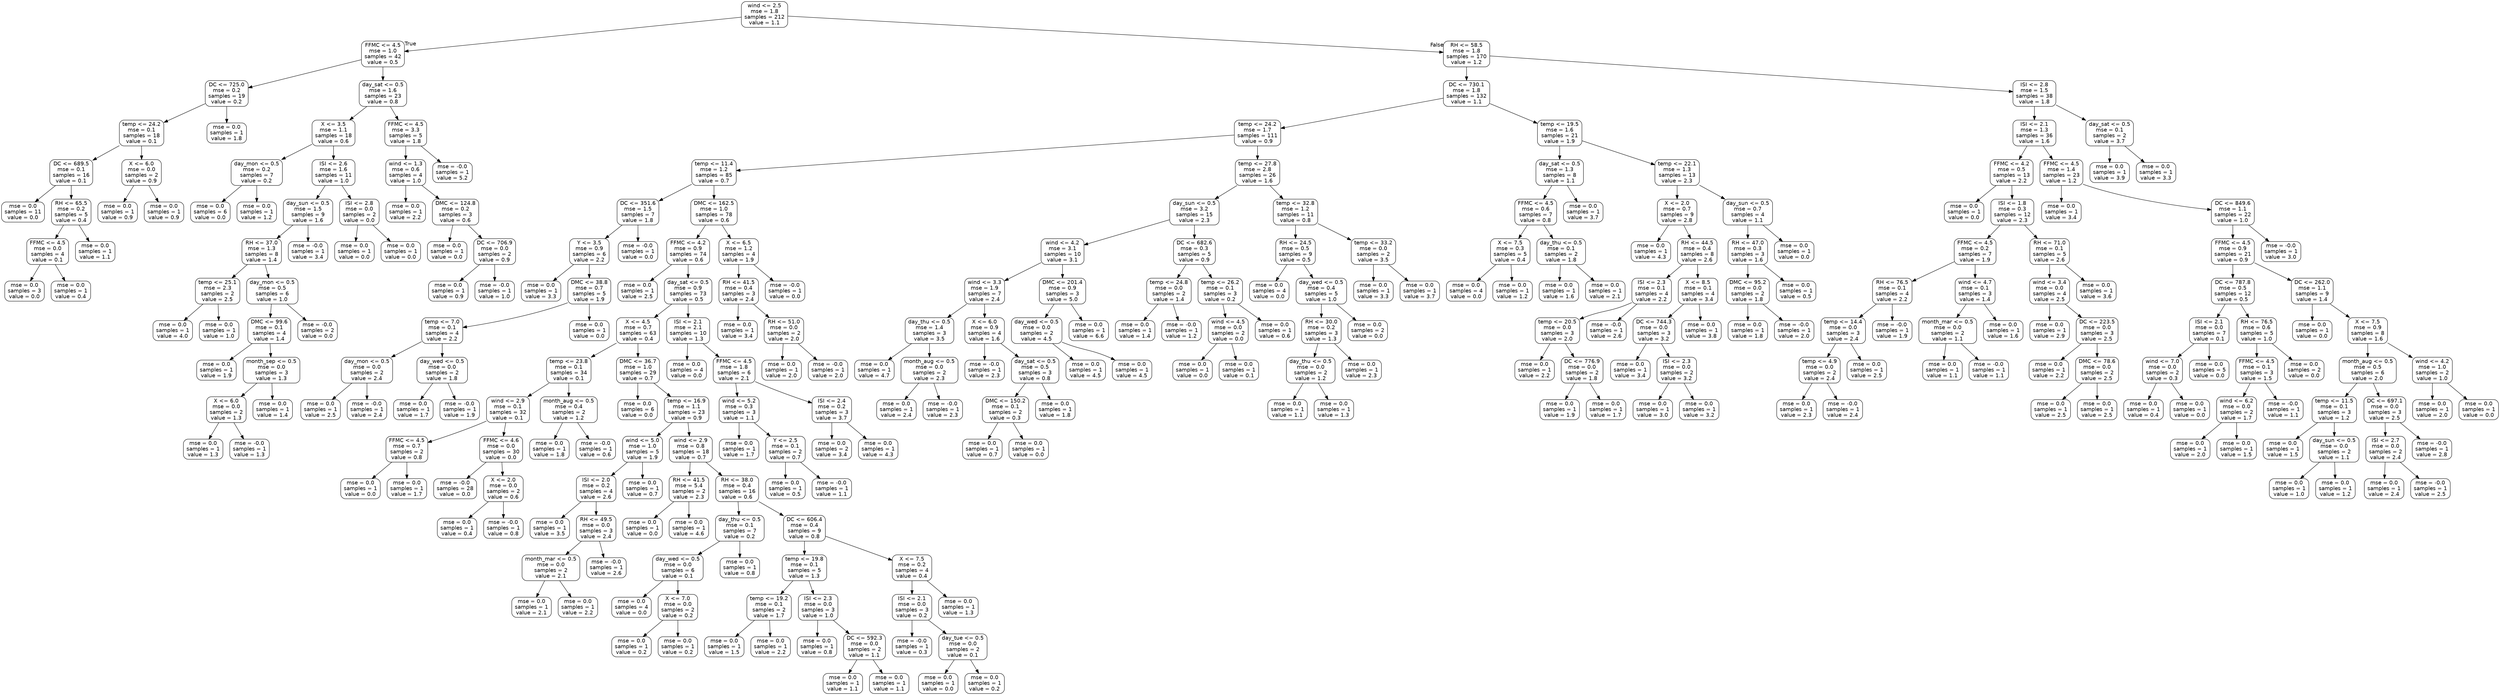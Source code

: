 digraph Tree {
node [shape=box, style="rounded", color="black", fontname=helvetica] ;
edge [fontname=helvetica] ;
0 [label="wind <= 2.5\nmse = 1.8\nsamples = 212\nvalue = 1.1"] ;
1 [label="FFMC <= 4.5\nmse = 1.0\nsamples = 42\nvalue = 0.5"] ;
0 -> 1 [labeldistance=2.5, labelangle=45, headlabel="True"] ;
2 [label="DC <= 725.0\nmse = 0.2\nsamples = 19\nvalue = 0.2"] ;
1 -> 2 ;
3 [label="temp <= 24.2\nmse = 0.1\nsamples = 18\nvalue = 0.1"] ;
2 -> 3 ;
4 [label="DC <= 689.5\nmse = 0.1\nsamples = 16\nvalue = 0.1"] ;
3 -> 4 ;
5 [label="mse = 0.0\nsamples = 11\nvalue = 0.0"] ;
4 -> 5 ;
6 [label="RH <= 65.5\nmse = 0.2\nsamples = 5\nvalue = 0.4"] ;
4 -> 6 ;
7 [label="FFMC <= 4.5\nmse = 0.0\nsamples = 4\nvalue = 0.1"] ;
6 -> 7 ;
8 [label="mse = 0.0\nsamples = 3\nvalue = 0.0"] ;
7 -> 8 ;
9 [label="mse = 0.0\nsamples = 1\nvalue = 0.4"] ;
7 -> 9 ;
10 [label="mse = 0.0\nsamples = 1\nvalue = 1.1"] ;
6 -> 10 ;
11 [label="X <= 6.0\nmse = 0.0\nsamples = 2\nvalue = 0.9"] ;
3 -> 11 ;
12 [label="mse = 0.0\nsamples = 1\nvalue = 0.9"] ;
11 -> 12 ;
13 [label="mse = 0.0\nsamples = 1\nvalue = 0.9"] ;
11 -> 13 ;
14 [label="mse = 0.0\nsamples = 1\nvalue = 1.8"] ;
2 -> 14 ;
15 [label="day_sat <= 0.5\nmse = 1.6\nsamples = 23\nvalue = 0.8"] ;
1 -> 15 ;
16 [label="X <= 3.5\nmse = 1.1\nsamples = 18\nvalue = 0.6"] ;
15 -> 16 ;
17 [label="day_mon <= 0.5\nmse = 0.2\nsamples = 7\nvalue = 0.2"] ;
16 -> 17 ;
18 [label="mse = 0.0\nsamples = 6\nvalue = 0.0"] ;
17 -> 18 ;
19 [label="mse = 0.0\nsamples = 1\nvalue = 1.2"] ;
17 -> 19 ;
20 [label="ISI <= 2.6\nmse = 1.6\nsamples = 11\nvalue = 1.0"] ;
16 -> 20 ;
21 [label="day_sun <= 0.5\nmse = 1.5\nsamples = 9\nvalue = 1.6"] ;
20 -> 21 ;
22 [label="RH <= 37.0\nmse = 1.3\nsamples = 8\nvalue = 1.4"] ;
21 -> 22 ;
23 [label="temp <= 25.1\nmse = 2.3\nsamples = 2\nvalue = 2.5"] ;
22 -> 23 ;
24 [label="mse = 0.0\nsamples = 1\nvalue = 4.0"] ;
23 -> 24 ;
25 [label="mse = 0.0\nsamples = 1\nvalue = 1.0"] ;
23 -> 25 ;
26 [label="day_mon <= 0.5\nmse = 0.5\nsamples = 6\nvalue = 1.0"] ;
22 -> 26 ;
27 [label="DMC <= 99.6\nmse = 0.1\nsamples = 4\nvalue = 1.4"] ;
26 -> 27 ;
28 [label="mse = 0.0\nsamples = 1\nvalue = 1.9"] ;
27 -> 28 ;
29 [label="month_sep <= 0.5\nmse = 0.0\nsamples = 3\nvalue = 1.3"] ;
27 -> 29 ;
30 [label="X <= 6.0\nmse = 0.0\nsamples = 2\nvalue = 1.3"] ;
29 -> 30 ;
31 [label="mse = 0.0\nsamples = 1\nvalue = 1.3"] ;
30 -> 31 ;
32 [label="mse = -0.0\nsamples = 1\nvalue = 1.3"] ;
30 -> 32 ;
33 [label="mse = 0.0\nsamples = 1\nvalue = 1.4"] ;
29 -> 33 ;
34 [label="mse = -0.0\nsamples = 2\nvalue = 0.0"] ;
26 -> 34 ;
35 [label="mse = -0.0\nsamples = 1\nvalue = 3.4"] ;
21 -> 35 ;
36 [label="ISI <= 2.8\nmse = 0.0\nsamples = 2\nvalue = 0.0"] ;
20 -> 36 ;
37 [label="mse = 0.0\nsamples = 1\nvalue = 0.0"] ;
36 -> 37 ;
38 [label="mse = 0.0\nsamples = 1\nvalue = 0.0"] ;
36 -> 38 ;
39 [label="FFMC <= 4.5\nmse = 3.3\nsamples = 5\nvalue = 1.8"] ;
15 -> 39 ;
40 [label="wind <= 1.3\nmse = 0.6\nsamples = 4\nvalue = 1.0"] ;
39 -> 40 ;
41 [label="mse = 0.0\nsamples = 1\nvalue = 2.2"] ;
40 -> 41 ;
42 [label="DMC <= 124.8\nmse = 0.2\nsamples = 3\nvalue = 0.6"] ;
40 -> 42 ;
43 [label="mse = 0.0\nsamples = 1\nvalue = 0.0"] ;
42 -> 43 ;
44 [label="DC <= 706.9\nmse = 0.0\nsamples = 2\nvalue = 0.9"] ;
42 -> 44 ;
45 [label="mse = 0.0\nsamples = 1\nvalue = 0.9"] ;
44 -> 45 ;
46 [label="mse = -0.0\nsamples = 1\nvalue = 1.0"] ;
44 -> 46 ;
47 [label="mse = -0.0\nsamples = 1\nvalue = 5.2"] ;
39 -> 47 ;
48 [label="RH <= 58.5\nmse = 1.8\nsamples = 170\nvalue = 1.2"] ;
0 -> 48 [labeldistance=2.5, labelangle=-45, headlabel="False"] ;
49 [label="DC <= 730.1\nmse = 1.8\nsamples = 132\nvalue = 1.1"] ;
48 -> 49 ;
50 [label="temp <= 24.2\nmse = 1.7\nsamples = 111\nvalue = 0.9"] ;
49 -> 50 ;
51 [label="temp <= 11.4\nmse = 1.2\nsamples = 85\nvalue = 0.7"] ;
50 -> 51 ;
52 [label="DC <= 351.6\nmse = 1.5\nsamples = 7\nvalue = 1.8"] ;
51 -> 52 ;
53 [label="Y <= 3.5\nmse = 0.9\nsamples = 6\nvalue = 2.2"] ;
52 -> 53 ;
54 [label="mse = 0.0\nsamples = 1\nvalue = 3.3"] ;
53 -> 54 ;
55 [label="DMC <= 38.8\nmse = 0.7\nsamples = 5\nvalue = 1.9"] ;
53 -> 55 ;
56 [label="temp <= 7.0\nmse = 0.1\nsamples = 4\nvalue = 2.2"] ;
55 -> 56 ;
57 [label="day_mon <= 0.5\nmse = 0.0\nsamples = 2\nvalue = 2.4"] ;
56 -> 57 ;
58 [label="mse = 0.0\nsamples = 1\nvalue = 2.5"] ;
57 -> 58 ;
59 [label="mse = -0.0\nsamples = 1\nvalue = 2.4"] ;
57 -> 59 ;
60 [label="day_wed <= 0.5\nmse = 0.0\nsamples = 2\nvalue = 1.8"] ;
56 -> 60 ;
61 [label="mse = 0.0\nsamples = 1\nvalue = 1.7"] ;
60 -> 61 ;
62 [label="mse = -0.0\nsamples = 1\nvalue = 1.9"] ;
60 -> 62 ;
63 [label="mse = 0.0\nsamples = 1\nvalue = 0.0"] ;
55 -> 63 ;
64 [label="mse = -0.0\nsamples = 1\nvalue = 0.0"] ;
52 -> 64 ;
65 [label="DMC <= 162.5\nmse = 1.0\nsamples = 78\nvalue = 0.6"] ;
51 -> 65 ;
66 [label="FFMC <= 4.2\nmse = 0.9\nsamples = 74\nvalue = 0.6"] ;
65 -> 66 ;
67 [label="mse = 0.0\nsamples = 1\nvalue = 2.5"] ;
66 -> 67 ;
68 [label="day_sat <= 0.5\nmse = 0.9\nsamples = 73\nvalue = 0.5"] ;
66 -> 68 ;
69 [label="X <= 4.5\nmse = 0.7\nsamples = 63\nvalue = 0.4"] ;
68 -> 69 ;
70 [label="temp <= 23.8\nmse = 0.1\nsamples = 34\nvalue = 0.1"] ;
69 -> 70 ;
71 [label="wind <= 2.9\nmse = 0.1\nsamples = 32\nvalue = 0.1"] ;
70 -> 71 ;
72 [label="FFMC <= 4.5\nmse = 0.7\nsamples = 2\nvalue = 0.8"] ;
71 -> 72 ;
73 [label="mse = 0.0\nsamples = 1\nvalue = 0.0"] ;
72 -> 73 ;
74 [label="mse = 0.0\nsamples = 1\nvalue = 1.7"] ;
72 -> 74 ;
75 [label="FFMC <= 4.6\nmse = 0.0\nsamples = 30\nvalue = 0.0"] ;
71 -> 75 ;
76 [label="mse = -0.0\nsamples = 28\nvalue = 0.0"] ;
75 -> 76 ;
77 [label="X <= 2.0\nmse = 0.0\nsamples = 2\nvalue = 0.6"] ;
75 -> 77 ;
78 [label="mse = 0.0\nsamples = 1\nvalue = 0.4"] ;
77 -> 78 ;
79 [label="mse = -0.0\nsamples = 1\nvalue = 0.8"] ;
77 -> 79 ;
80 [label="month_aug <= 0.5\nmse = 0.4\nsamples = 2\nvalue = 1.2"] ;
70 -> 80 ;
81 [label="mse = 0.0\nsamples = 1\nvalue = 1.8"] ;
80 -> 81 ;
82 [label="mse = -0.0\nsamples = 1\nvalue = 0.6"] ;
80 -> 82 ;
83 [label="DMC <= 36.7\nmse = 1.0\nsamples = 29\nvalue = 0.7"] ;
69 -> 83 ;
84 [label="mse = 0.0\nsamples = 6\nvalue = 0.0"] ;
83 -> 84 ;
85 [label="temp <= 16.9\nmse = 1.1\nsamples = 23\nvalue = 0.9"] ;
83 -> 85 ;
86 [label="wind <= 5.0\nmse = 1.0\nsamples = 5\nvalue = 1.9"] ;
85 -> 86 ;
87 [label="ISI <= 2.0\nmse = 0.2\nsamples = 4\nvalue = 2.6"] ;
86 -> 87 ;
88 [label="mse = 0.0\nsamples = 1\nvalue = 3.5"] ;
87 -> 88 ;
89 [label="RH <= 49.5\nmse = 0.0\nsamples = 3\nvalue = 2.4"] ;
87 -> 89 ;
90 [label="month_mar <= 0.5\nmse = 0.0\nsamples = 2\nvalue = 2.1"] ;
89 -> 90 ;
91 [label="mse = 0.0\nsamples = 1\nvalue = 2.1"] ;
90 -> 91 ;
92 [label="mse = 0.0\nsamples = 1\nvalue = 2.2"] ;
90 -> 92 ;
93 [label="mse = -0.0\nsamples = 1\nvalue = 2.6"] ;
89 -> 93 ;
94 [label="mse = 0.0\nsamples = 1\nvalue = 0.7"] ;
86 -> 94 ;
95 [label="wind <= 2.9\nmse = 0.8\nsamples = 18\nvalue = 0.7"] ;
85 -> 95 ;
96 [label="RH <= 41.5\nmse = 5.4\nsamples = 2\nvalue = 2.3"] ;
95 -> 96 ;
97 [label="mse = 0.0\nsamples = 1\nvalue = 0.0"] ;
96 -> 97 ;
98 [label="mse = 0.0\nsamples = 1\nvalue = 4.6"] ;
96 -> 98 ;
99 [label="RH <= 38.0\nmse = 0.4\nsamples = 16\nvalue = 0.6"] ;
95 -> 99 ;
100 [label="day_thu <= 0.5\nmse = 0.1\nsamples = 7\nvalue = 0.2"] ;
99 -> 100 ;
101 [label="day_wed <= 0.5\nmse = 0.0\nsamples = 6\nvalue = 0.1"] ;
100 -> 101 ;
102 [label="mse = 0.0\nsamples = 4\nvalue = 0.0"] ;
101 -> 102 ;
103 [label="X <= 7.0\nmse = 0.0\nsamples = 2\nvalue = 0.2"] ;
101 -> 103 ;
104 [label="mse = 0.0\nsamples = 1\nvalue = 0.2"] ;
103 -> 104 ;
105 [label="mse = 0.0\nsamples = 1\nvalue = 0.2"] ;
103 -> 105 ;
106 [label="mse = 0.0\nsamples = 1\nvalue = 0.8"] ;
100 -> 106 ;
107 [label="DC <= 606.4\nmse = 0.4\nsamples = 9\nvalue = 0.8"] ;
99 -> 107 ;
108 [label="temp <= 19.8\nmse = 0.1\nsamples = 5\nvalue = 1.3"] ;
107 -> 108 ;
109 [label="temp <= 19.2\nmse = 0.1\nsamples = 2\nvalue = 1.7"] ;
108 -> 109 ;
110 [label="mse = 0.0\nsamples = 1\nvalue = 1.5"] ;
109 -> 110 ;
111 [label="mse = 0.0\nsamples = 1\nvalue = 2.2"] ;
109 -> 111 ;
112 [label="ISI <= 2.3\nmse = 0.0\nsamples = 3\nvalue = 1.0"] ;
108 -> 112 ;
113 [label="mse = 0.0\nsamples = 1\nvalue = 0.8"] ;
112 -> 113 ;
114 [label="DC <= 592.3\nmse = 0.0\nsamples = 2\nvalue = 1.1"] ;
112 -> 114 ;
115 [label="mse = 0.0\nsamples = 1\nvalue = 1.1"] ;
114 -> 115 ;
116 [label="mse = 0.0\nsamples = 1\nvalue = 1.1"] ;
114 -> 116 ;
117 [label="X <= 7.5\nmse = 0.2\nsamples = 4\nvalue = 0.4"] ;
107 -> 117 ;
118 [label="ISI <= 2.1\nmse = 0.0\nsamples = 3\nvalue = 0.2"] ;
117 -> 118 ;
119 [label="mse = -0.0\nsamples = 1\nvalue = 0.3"] ;
118 -> 119 ;
120 [label="day_tue <= 0.5\nmse = 0.0\nsamples = 2\nvalue = 0.1"] ;
118 -> 120 ;
121 [label="mse = 0.0\nsamples = 1\nvalue = 0.0"] ;
120 -> 121 ;
122 [label="mse = 0.0\nsamples = 1\nvalue = 0.2"] ;
120 -> 122 ;
123 [label="mse = 0.0\nsamples = 1\nvalue = 1.3"] ;
117 -> 123 ;
124 [label="ISI <= 2.1\nmse = 2.1\nsamples = 10\nvalue = 1.3"] ;
68 -> 124 ;
125 [label="mse = 0.0\nsamples = 4\nvalue = 0.0"] ;
124 -> 125 ;
126 [label="FFMC <= 4.5\nmse = 1.8\nsamples = 6\nvalue = 2.1"] ;
124 -> 126 ;
127 [label="wind <= 5.2\nmse = 0.3\nsamples = 3\nvalue = 1.1"] ;
126 -> 127 ;
128 [label="mse = 0.0\nsamples = 1\nvalue = 1.7"] ;
127 -> 128 ;
129 [label="Y <= 2.5\nmse = 0.1\nsamples = 2\nvalue = 0.7"] ;
127 -> 129 ;
130 [label="mse = 0.0\nsamples = 1\nvalue = 0.5"] ;
129 -> 130 ;
131 [label="mse = -0.0\nsamples = 1\nvalue = 1.1"] ;
129 -> 131 ;
132 [label="ISI <= 2.4\nmse = 0.2\nsamples = 3\nvalue = 3.7"] ;
126 -> 132 ;
133 [label="mse = 0.0\nsamples = 2\nvalue = 3.4"] ;
132 -> 133 ;
134 [label="mse = 0.0\nsamples = 1\nvalue = 4.3"] ;
132 -> 134 ;
135 [label="X <= 6.5\nmse = 1.2\nsamples = 4\nvalue = 1.9"] ;
65 -> 135 ;
136 [label="RH <= 41.5\nmse = 0.4\nsamples = 3\nvalue = 2.4"] ;
135 -> 136 ;
137 [label="mse = 0.0\nsamples = 1\nvalue = 3.4"] ;
136 -> 137 ;
138 [label="RH <= 51.0\nmse = 0.0\nsamples = 2\nvalue = 2.0"] ;
136 -> 138 ;
139 [label="mse = 0.0\nsamples = 1\nvalue = 2.0"] ;
138 -> 139 ;
140 [label="mse = -0.0\nsamples = 1\nvalue = 2.0"] ;
138 -> 140 ;
141 [label="mse = -0.0\nsamples = 1\nvalue = 0.0"] ;
135 -> 141 ;
142 [label="temp <= 27.8\nmse = 2.8\nsamples = 26\nvalue = 1.6"] ;
50 -> 142 ;
143 [label="day_sun <= 0.5\nmse = 3.2\nsamples = 15\nvalue = 2.3"] ;
142 -> 143 ;
144 [label="wind <= 4.2\nmse = 3.1\nsamples = 10\nvalue = 3.1"] ;
143 -> 144 ;
145 [label="wind <= 3.3\nmse = 1.9\nsamples = 7\nvalue = 2.4"] ;
144 -> 145 ;
146 [label="day_thu <= 0.5\nmse = 1.4\nsamples = 3\nvalue = 3.5"] ;
145 -> 146 ;
147 [label="mse = 0.0\nsamples = 1\nvalue = 4.7"] ;
146 -> 147 ;
148 [label="month_aug <= 0.5\nmse = 0.0\nsamples = 2\nvalue = 2.3"] ;
146 -> 148 ;
149 [label="mse = 0.0\nsamples = 1\nvalue = 2.4"] ;
148 -> 149 ;
150 [label="mse = -0.0\nsamples = 1\nvalue = 2.3"] ;
148 -> 150 ;
151 [label="X <= 6.0\nmse = 0.9\nsamples = 4\nvalue = 1.6"] ;
145 -> 151 ;
152 [label="mse = -0.0\nsamples = 1\nvalue = 2.3"] ;
151 -> 152 ;
153 [label="day_sat <= 0.5\nmse = 0.5\nsamples = 3\nvalue = 0.8"] ;
151 -> 153 ;
154 [label="DMC <= 150.2\nmse = 0.1\nsamples = 2\nvalue = 0.3"] ;
153 -> 154 ;
155 [label="mse = 0.0\nsamples = 1\nvalue = 0.7"] ;
154 -> 155 ;
156 [label="mse = 0.0\nsamples = 1\nvalue = 0.0"] ;
154 -> 156 ;
157 [label="mse = 0.0\nsamples = 1\nvalue = 1.8"] ;
153 -> 157 ;
158 [label="DMC <= 201.4\nmse = 0.9\nsamples = 3\nvalue = 5.0"] ;
144 -> 158 ;
159 [label="day_wed <= 0.5\nmse = 0.0\nsamples = 2\nvalue = 4.5"] ;
158 -> 159 ;
160 [label="mse = 0.0\nsamples = 1\nvalue = 4.5"] ;
159 -> 160 ;
161 [label="mse = 0.0\nsamples = 1\nvalue = 4.5"] ;
159 -> 161 ;
162 [label="mse = 0.0\nsamples = 1\nvalue = 6.6"] ;
158 -> 162 ;
163 [label="DC <= 682.6\nmse = 0.3\nsamples = 5\nvalue = 0.9"] ;
143 -> 163 ;
164 [label="temp <= 24.8\nmse = 0.0\nsamples = 2\nvalue = 1.4"] ;
163 -> 164 ;
165 [label="mse = 0.0\nsamples = 1\nvalue = 1.4"] ;
164 -> 165 ;
166 [label="mse = -0.0\nsamples = 1\nvalue = 1.2"] ;
164 -> 166 ;
167 [label="temp <= 26.2\nmse = 0.1\nsamples = 3\nvalue = 0.2"] ;
163 -> 167 ;
168 [label="wind <= 4.5\nmse = 0.0\nsamples = 2\nvalue = 0.0"] ;
167 -> 168 ;
169 [label="mse = 0.0\nsamples = 1\nvalue = 0.0"] ;
168 -> 169 ;
170 [label="mse = 0.0\nsamples = 1\nvalue = 0.1"] ;
168 -> 170 ;
171 [label="mse = 0.0\nsamples = 1\nvalue = 0.6"] ;
167 -> 171 ;
172 [label="temp <= 32.8\nmse = 1.2\nsamples = 11\nvalue = 0.8"] ;
142 -> 172 ;
173 [label="RH <= 24.5\nmse = 0.5\nsamples = 9\nvalue = 0.5"] ;
172 -> 173 ;
174 [label="mse = 0.0\nsamples = 4\nvalue = 0.0"] ;
173 -> 174 ;
175 [label="day_wed <= 0.5\nmse = 0.4\nsamples = 5\nvalue = 1.0"] ;
173 -> 175 ;
176 [label="RH <= 30.0\nmse = 0.2\nsamples = 3\nvalue = 1.3"] ;
175 -> 176 ;
177 [label="day_thu <= 0.5\nmse = 0.0\nsamples = 2\nvalue = 1.2"] ;
176 -> 177 ;
178 [label="mse = 0.0\nsamples = 1\nvalue = 1.1"] ;
177 -> 178 ;
179 [label="mse = 0.0\nsamples = 1\nvalue = 1.3"] ;
177 -> 179 ;
180 [label="mse = 0.0\nsamples = 1\nvalue = 2.3"] ;
176 -> 180 ;
181 [label="mse = 0.0\nsamples = 2\nvalue = 0.0"] ;
175 -> 181 ;
182 [label="temp <= 33.2\nmse = 0.0\nsamples = 2\nvalue = 3.5"] ;
172 -> 182 ;
183 [label="mse = 0.0\nsamples = 1\nvalue = 3.3"] ;
182 -> 183 ;
184 [label="mse = 0.0\nsamples = 1\nvalue = 3.7"] ;
182 -> 184 ;
185 [label="temp <= 19.5\nmse = 1.6\nsamples = 21\nvalue = 1.9"] ;
49 -> 185 ;
186 [label="day_sat <= 0.5\nmse = 1.3\nsamples = 8\nvalue = 1.1"] ;
185 -> 186 ;
187 [label="FFMC <= 4.5\nmse = 0.6\nsamples = 7\nvalue = 0.8"] ;
186 -> 187 ;
188 [label="X <= 7.5\nmse = 0.3\nsamples = 5\nvalue = 0.4"] ;
187 -> 188 ;
189 [label="mse = 0.0\nsamples = 4\nvalue = 0.0"] ;
188 -> 189 ;
190 [label="mse = 0.0\nsamples = 1\nvalue = 1.2"] ;
188 -> 190 ;
191 [label="day_thu <= 0.5\nmse = 0.1\nsamples = 2\nvalue = 1.8"] ;
187 -> 191 ;
192 [label="mse = 0.0\nsamples = 1\nvalue = 1.6"] ;
191 -> 192 ;
193 [label="mse = 0.0\nsamples = 1\nvalue = 2.1"] ;
191 -> 193 ;
194 [label="mse = 0.0\nsamples = 1\nvalue = 3.7"] ;
186 -> 194 ;
195 [label="temp <= 22.1\nmse = 1.3\nsamples = 13\nvalue = 2.3"] ;
185 -> 195 ;
196 [label="X <= 2.0\nmse = 0.7\nsamples = 9\nvalue = 2.8"] ;
195 -> 196 ;
197 [label="mse = 0.0\nsamples = 1\nvalue = 4.3"] ;
196 -> 197 ;
198 [label="RH <= 44.5\nmse = 0.4\nsamples = 8\nvalue = 2.6"] ;
196 -> 198 ;
199 [label="ISI <= 2.3\nmse = 0.1\nsamples = 4\nvalue = 2.2"] ;
198 -> 199 ;
200 [label="temp <= 20.5\nmse = 0.0\nsamples = 3\nvalue = 2.0"] ;
199 -> 200 ;
201 [label="mse = 0.0\nsamples = 1\nvalue = 2.2"] ;
200 -> 201 ;
202 [label="DC <= 776.9\nmse = 0.0\nsamples = 2\nvalue = 1.8"] ;
200 -> 202 ;
203 [label="mse = 0.0\nsamples = 1\nvalue = 1.9"] ;
202 -> 203 ;
204 [label="mse = 0.0\nsamples = 1\nvalue = 1.7"] ;
202 -> 204 ;
205 [label="mse = -0.0\nsamples = 1\nvalue = 2.6"] ;
199 -> 205 ;
206 [label="X <= 8.5\nmse = 0.1\nsamples = 4\nvalue = 3.4"] ;
198 -> 206 ;
207 [label="DC <= 744.3\nmse = 0.0\nsamples = 3\nvalue = 3.2"] ;
206 -> 207 ;
208 [label="mse = 0.0\nsamples = 1\nvalue = 3.4"] ;
207 -> 208 ;
209 [label="ISI <= 2.3\nmse = 0.0\nsamples = 2\nvalue = 3.2"] ;
207 -> 209 ;
210 [label="mse = 0.0\nsamples = 1\nvalue = 3.0"] ;
209 -> 210 ;
211 [label="mse = 0.0\nsamples = 1\nvalue = 3.2"] ;
209 -> 211 ;
212 [label="mse = 0.0\nsamples = 1\nvalue = 3.8"] ;
206 -> 212 ;
213 [label="day_sun <= 0.5\nmse = 0.7\nsamples = 4\nvalue = 1.1"] ;
195 -> 213 ;
214 [label="RH <= 47.0\nmse = 0.3\nsamples = 3\nvalue = 1.6"] ;
213 -> 214 ;
215 [label="DMC <= 95.2\nmse = 0.0\nsamples = 2\nvalue = 1.8"] ;
214 -> 215 ;
216 [label="mse = 0.0\nsamples = 1\nvalue = 1.8"] ;
215 -> 216 ;
217 [label="mse = -0.0\nsamples = 1\nvalue = 2.0"] ;
215 -> 217 ;
218 [label="mse = 0.0\nsamples = 1\nvalue = 0.5"] ;
214 -> 218 ;
219 [label="mse = 0.0\nsamples = 1\nvalue = 0.0"] ;
213 -> 219 ;
220 [label="ISI <= 2.8\nmse = 1.5\nsamples = 38\nvalue = 1.8"] ;
48 -> 220 ;
221 [label="ISI <= 2.1\nmse = 1.3\nsamples = 36\nvalue = 1.6"] ;
220 -> 221 ;
222 [label="FFMC <= 4.2\nmse = 0.5\nsamples = 13\nvalue = 2.2"] ;
221 -> 222 ;
223 [label="mse = 0.0\nsamples = 1\nvalue = 0.0"] ;
222 -> 223 ;
224 [label="ISI <= 1.8\nmse = 0.3\nsamples = 12\nvalue = 2.3"] ;
222 -> 224 ;
225 [label="FFMC <= 4.5\nmse = 0.2\nsamples = 7\nvalue = 1.9"] ;
224 -> 225 ;
226 [label="RH <= 76.5\nmse = 0.1\nsamples = 4\nvalue = 2.2"] ;
225 -> 226 ;
227 [label="temp <= 14.4\nmse = 0.0\nsamples = 3\nvalue = 2.4"] ;
226 -> 227 ;
228 [label="temp <= 4.9\nmse = 0.0\nsamples = 2\nvalue = 2.4"] ;
227 -> 228 ;
229 [label="mse = 0.0\nsamples = 1\nvalue = 2.3"] ;
228 -> 229 ;
230 [label="mse = -0.0\nsamples = 1\nvalue = 2.4"] ;
228 -> 230 ;
231 [label="mse = 0.0\nsamples = 1\nvalue = 2.5"] ;
227 -> 231 ;
232 [label="mse = -0.0\nsamples = 1\nvalue = 1.9"] ;
226 -> 232 ;
233 [label="wind <= 4.7\nmse = 0.1\nsamples = 3\nvalue = 1.4"] ;
225 -> 233 ;
234 [label="month_mar <= 0.5\nmse = 0.0\nsamples = 2\nvalue = 1.1"] ;
233 -> 234 ;
235 [label="mse = 0.0\nsamples = 1\nvalue = 1.1"] ;
234 -> 235 ;
236 [label="mse = -0.0\nsamples = 1\nvalue = 1.1"] ;
234 -> 236 ;
237 [label="mse = 0.0\nsamples = 1\nvalue = 1.6"] ;
233 -> 237 ;
238 [label="RH <= 71.0\nmse = 0.1\nsamples = 5\nvalue = 2.6"] ;
224 -> 238 ;
239 [label="wind <= 3.4\nmse = 0.0\nsamples = 4\nvalue = 2.5"] ;
238 -> 239 ;
240 [label="mse = 0.0\nsamples = 1\nvalue = 2.9"] ;
239 -> 240 ;
241 [label="DC <= 223.5\nmse = 0.0\nsamples = 3\nvalue = 2.5"] ;
239 -> 241 ;
242 [label="mse = 0.0\nsamples = 1\nvalue = 2.2"] ;
241 -> 242 ;
243 [label="DMC <= 78.6\nmse = 0.0\nsamples = 2\nvalue = 2.5"] ;
241 -> 243 ;
244 [label="mse = 0.0\nsamples = 1\nvalue = 2.5"] ;
243 -> 244 ;
245 [label="mse = 0.0\nsamples = 1\nvalue = 2.5"] ;
243 -> 245 ;
246 [label="mse = 0.0\nsamples = 1\nvalue = 3.6"] ;
238 -> 246 ;
247 [label="FFMC <= 4.5\nmse = 1.4\nsamples = 23\nvalue = 1.2"] ;
221 -> 247 ;
248 [label="mse = 0.0\nsamples = 1\nvalue = 3.4"] ;
247 -> 248 ;
249 [label="DC <= 849.6\nmse = 1.1\nsamples = 22\nvalue = 1.0"] ;
247 -> 249 ;
250 [label="FFMC <= 4.5\nmse = 0.9\nsamples = 21\nvalue = 0.9"] ;
249 -> 250 ;
251 [label="DC <= 787.8\nmse = 0.5\nsamples = 12\nvalue = 0.5"] ;
250 -> 251 ;
252 [label="ISI <= 2.1\nmse = 0.0\nsamples = 7\nvalue = 0.1"] ;
251 -> 252 ;
253 [label="wind <= 7.0\nmse = 0.0\nsamples = 2\nvalue = 0.3"] ;
252 -> 253 ;
254 [label="mse = 0.0\nsamples = 1\nvalue = 0.4"] ;
253 -> 254 ;
255 [label="mse = 0.0\nsamples = 1\nvalue = 0.0"] ;
253 -> 255 ;
256 [label="mse = 0.0\nsamples = 5\nvalue = 0.0"] ;
252 -> 256 ;
257 [label="RH <= 76.5\nmse = 0.6\nsamples = 5\nvalue = 1.0"] ;
251 -> 257 ;
258 [label="FFMC <= 4.5\nmse = 0.1\nsamples = 3\nvalue = 1.5"] ;
257 -> 258 ;
259 [label="wind <= 6.2\nmse = 0.0\nsamples = 2\nvalue = 1.7"] ;
258 -> 259 ;
260 [label="mse = 0.0\nsamples = 1\nvalue = 2.0"] ;
259 -> 260 ;
261 [label="mse = 0.0\nsamples = 1\nvalue = 1.5"] ;
259 -> 261 ;
262 [label="mse = -0.0\nsamples = 1\nvalue = 1.1"] ;
258 -> 262 ;
263 [label="mse = 0.0\nsamples = 2\nvalue = 0.0"] ;
257 -> 263 ;
264 [label="DC <= 262.0\nmse = 1.1\nsamples = 9\nvalue = 1.4"] ;
250 -> 264 ;
265 [label="mse = 0.0\nsamples = 1\nvalue = 0.0"] ;
264 -> 265 ;
266 [label="X <= 7.5\nmse = 0.9\nsamples = 8\nvalue = 1.6"] ;
264 -> 266 ;
267 [label="month_aug <= 0.5\nmse = 0.5\nsamples = 6\nvalue = 2.0"] ;
266 -> 267 ;
268 [label="temp <= 11.5\nmse = 0.1\nsamples = 3\nvalue = 1.2"] ;
267 -> 268 ;
269 [label="mse = 0.0\nsamples = 1\nvalue = 1.5"] ;
268 -> 269 ;
270 [label="day_sun <= 0.5\nmse = 0.0\nsamples = 2\nvalue = 1.1"] ;
268 -> 270 ;
271 [label="mse = 0.0\nsamples = 1\nvalue = 1.0"] ;
270 -> 271 ;
272 [label="mse = 0.0\nsamples = 1\nvalue = 1.2"] ;
270 -> 272 ;
273 [label="DC <= 697.1\nmse = 0.0\nsamples = 3\nvalue = 2.5"] ;
267 -> 273 ;
274 [label="ISI <= 2.7\nmse = 0.0\nsamples = 2\nvalue = 2.4"] ;
273 -> 274 ;
275 [label="mse = 0.0\nsamples = 1\nvalue = 2.4"] ;
274 -> 275 ;
276 [label="mse = -0.0\nsamples = 1\nvalue = 2.5"] ;
274 -> 276 ;
277 [label="mse = -0.0\nsamples = 1\nvalue = 2.8"] ;
273 -> 277 ;
278 [label="wind <= 4.2\nmse = 1.0\nsamples = 2\nvalue = 1.0"] ;
266 -> 278 ;
279 [label="mse = 0.0\nsamples = 1\nvalue = 2.0"] ;
278 -> 279 ;
280 [label="mse = 0.0\nsamples = 1\nvalue = 0.0"] ;
278 -> 280 ;
281 [label="mse = -0.0\nsamples = 1\nvalue = 3.0"] ;
249 -> 281 ;
282 [label="day_sat <= 0.5\nmse = 0.1\nsamples = 2\nvalue = 3.7"] ;
220 -> 282 ;
283 [label="mse = 0.0\nsamples = 1\nvalue = 3.9"] ;
282 -> 283 ;
284 [label="mse = 0.0\nsamples = 1\nvalue = 3.3"] ;
282 -> 284 ;
}